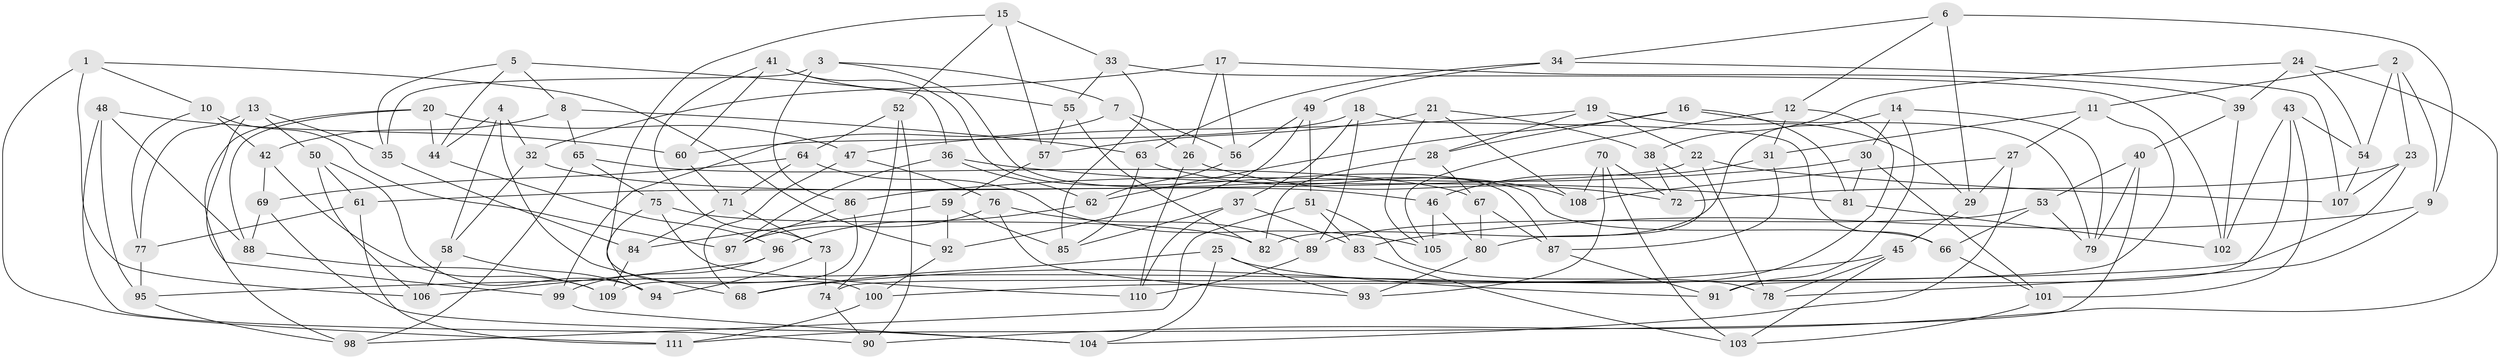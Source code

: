 // Generated by graph-tools (version 1.1) at 2025/27/03/09/25 03:27:02]
// undirected, 111 vertices, 222 edges
graph export_dot {
graph [start="1"]
  node [color=gray90,style=filled];
  1;
  2;
  3;
  4;
  5;
  6;
  7;
  8;
  9;
  10;
  11;
  12;
  13;
  14;
  15;
  16;
  17;
  18;
  19;
  20;
  21;
  22;
  23;
  24;
  25;
  26;
  27;
  28;
  29;
  30;
  31;
  32;
  33;
  34;
  35;
  36;
  37;
  38;
  39;
  40;
  41;
  42;
  43;
  44;
  45;
  46;
  47;
  48;
  49;
  50;
  51;
  52;
  53;
  54;
  55;
  56;
  57;
  58;
  59;
  60;
  61;
  62;
  63;
  64;
  65;
  66;
  67;
  68;
  69;
  70;
  71;
  72;
  73;
  74;
  75;
  76;
  77;
  78;
  79;
  80;
  81;
  82;
  83;
  84;
  85;
  86;
  87;
  88;
  89;
  90;
  91;
  92;
  93;
  94;
  95;
  96;
  97;
  98;
  99;
  100;
  101;
  102;
  103;
  104;
  105;
  106;
  107;
  108;
  109;
  110;
  111;
  1 -- 111;
  1 -- 10;
  1 -- 92;
  1 -- 106;
  2 -- 11;
  2 -- 23;
  2 -- 9;
  2 -- 54;
  3 -- 7;
  3 -- 66;
  3 -- 86;
  3 -- 35;
  4 -- 58;
  4 -- 32;
  4 -- 68;
  4 -- 44;
  5 -- 36;
  5 -- 44;
  5 -- 35;
  5 -- 8;
  6 -- 9;
  6 -- 34;
  6 -- 12;
  6 -- 29;
  7 -- 99;
  7 -- 26;
  7 -- 56;
  8 -- 65;
  8 -- 63;
  8 -- 42;
  9 -- 78;
  9 -- 83;
  10 -- 77;
  10 -- 97;
  10 -- 42;
  11 -- 31;
  11 -- 74;
  11 -- 27;
  12 -- 31;
  12 -- 105;
  12 -- 95;
  13 -- 50;
  13 -- 35;
  13 -- 99;
  13 -- 77;
  14 -- 30;
  14 -- 82;
  14 -- 91;
  14 -- 79;
  15 -- 57;
  15 -- 33;
  15 -- 52;
  15 -- 100;
  16 -- 81;
  16 -- 79;
  16 -- 62;
  16 -- 28;
  17 -- 56;
  17 -- 32;
  17 -- 26;
  17 -- 39;
  18 -- 89;
  18 -- 66;
  18 -- 37;
  18 -- 60;
  19 -- 22;
  19 -- 47;
  19 -- 28;
  19 -- 29;
  20 -- 47;
  20 -- 98;
  20 -- 44;
  20 -- 88;
  21 -- 105;
  21 -- 57;
  21 -- 38;
  21 -- 108;
  22 -- 78;
  22 -- 107;
  22 -- 61;
  23 -- 107;
  23 -- 100;
  23 -- 72;
  24 -- 38;
  24 -- 54;
  24 -- 39;
  24 -- 90;
  25 -- 93;
  25 -- 91;
  25 -- 104;
  25 -- 68;
  26 -- 72;
  26 -- 110;
  27 -- 29;
  27 -- 104;
  27 -- 108;
  28 -- 82;
  28 -- 67;
  29 -- 45;
  30 -- 101;
  30 -- 81;
  30 -- 86;
  31 -- 87;
  31 -- 46;
  32 -- 58;
  32 -- 46;
  33 -- 85;
  33 -- 55;
  33 -- 102;
  34 -- 63;
  34 -- 107;
  34 -- 49;
  35 -- 84;
  36 -- 97;
  36 -- 62;
  36 -- 81;
  37 -- 83;
  37 -- 110;
  37 -- 85;
  38 -- 72;
  38 -- 80;
  39 -- 102;
  39 -- 40;
  40 -- 53;
  40 -- 111;
  40 -- 79;
  41 -- 60;
  41 -- 87;
  41 -- 73;
  41 -- 55;
  42 -- 109;
  42 -- 69;
  43 -- 102;
  43 -- 91;
  43 -- 101;
  43 -- 54;
  44 -- 96;
  45 -- 78;
  45 -- 68;
  45 -- 103;
  46 -- 105;
  46 -- 80;
  47 -- 76;
  47 -- 68;
  48 -- 90;
  48 -- 88;
  48 -- 60;
  48 -- 95;
  49 -- 56;
  49 -- 51;
  49 -- 92;
  50 -- 61;
  50 -- 106;
  50 -- 94;
  51 -- 78;
  51 -- 98;
  51 -- 83;
  52 -- 74;
  52 -- 90;
  52 -- 64;
  53 -- 89;
  53 -- 66;
  53 -- 79;
  54 -- 107;
  55 -- 82;
  55 -- 57;
  56 -- 62;
  57 -- 59;
  58 -- 106;
  58 -- 94;
  59 -- 84;
  59 -- 92;
  59 -- 85;
  60 -- 71;
  61 -- 111;
  61 -- 77;
  62 -- 96;
  63 -- 108;
  63 -- 85;
  64 -- 69;
  64 -- 105;
  64 -- 71;
  65 -- 98;
  65 -- 67;
  65 -- 75;
  66 -- 101;
  67 -- 87;
  67 -- 80;
  69 -- 88;
  69 -- 104;
  70 -- 103;
  70 -- 93;
  70 -- 108;
  70 -- 72;
  71 -- 84;
  71 -- 73;
  73 -- 94;
  73 -- 74;
  74 -- 90;
  75 -- 82;
  75 -- 94;
  75 -- 110;
  76 -- 89;
  76 -- 97;
  76 -- 93;
  77 -- 95;
  80 -- 93;
  81 -- 102;
  83 -- 103;
  84 -- 109;
  86 -- 97;
  86 -- 109;
  87 -- 91;
  88 -- 109;
  89 -- 110;
  92 -- 100;
  95 -- 98;
  96 -- 106;
  96 -- 99;
  99 -- 104;
  100 -- 111;
  101 -- 103;
}
